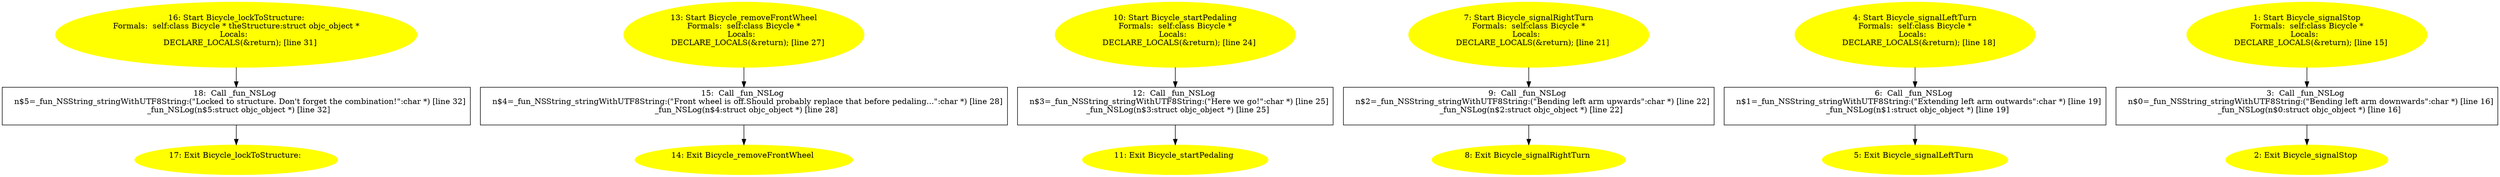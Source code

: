 /* @generated */
digraph iCFG {
18 [label="18:  Call _fun_NSLog \n   n$5=_fun_NSString_stringWithUTF8String:(\"Locked to structure. Don't forget the combination!\":char *) [line 32]\n  _fun_NSLog(n$5:struct objc_object *) [line 32]\n " shape="box"]
	

	 18 -> 17 ;
17 [label="17: Exit Bicycle_lockToStructure: \n  " color=yellow style=filled]
	

16 [label="16: Start Bicycle_lockToStructure:\nFormals:  self:class Bicycle * theStructure:struct objc_object *\nLocals:  \n   DECLARE_LOCALS(&return); [line 31]\n " color=yellow style=filled]
	

	 16 -> 18 ;
15 [label="15:  Call _fun_NSLog \n   n$4=_fun_NSString_stringWithUTF8String:(\"Front wheel is off.Should probably replace that before pedaling...\":char *) [line 28]\n  _fun_NSLog(n$4:struct objc_object *) [line 28]\n " shape="box"]
	

	 15 -> 14 ;
14 [label="14: Exit Bicycle_removeFrontWheel \n  " color=yellow style=filled]
	

13 [label="13: Start Bicycle_removeFrontWheel\nFormals:  self:class Bicycle *\nLocals:  \n   DECLARE_LOCALS(&return); [line 27]\n " color=yellow style=filled]
	

	 13 -> 15 ;
12 [label="12:  Call _fun_NSLog \n   n$3=_fun_NSString_stringWithUTF8String:(\"Here we go!\":char *) [line 25]\n  _fun_NSLog(n$3:struct objc_object *) [line 25]\n " shape="box"]
	

	 12 -> 11 ;
11 [label="11: Exit Bicycle_startPedaling \n  " color=yellow style=filled]
	

10 [label="10: Start Bicycle_startPedaling\nFormals:  self:class Bicycle *\nLocals:  \n   DECLARE_LOCALS(&return); [line 24]\n " color=yellow style=filled]
	

	 10 -> 12 ;
9 [label="9:  Call _fun_NSLog \n   n$2=_fun_NSString_stringWithUTF8String:(\"Bending left arm upwards\":char *) [line 22]\n  _fun_NSLog(n$2:struct objc_object *) [line 22]\n " shape="box"]
	

	 9 -> 8 ;
8 [label="8: Exit Bicycle_signalRightTurn \n  " color=yellow style=filled]
	

7 [label="7: Start Bicycle_signalRightTurn\nFormals:  self:class Bicycle *\nLocals:  \n   DECLARE_LOCALS(&return); [line 21]\n " color=yellow style=filled]
	

	 7 -> 9 ;
6 [label="6:  Call _fun_NSLog \n   n$1=_fun_NSString_stringWithUTF8String:(\"Extending left arm outwards\":char *) [line 19]\n  _fun_NSLog(n$1:struct objc_object *) [line 19]\n " shape="box"]
	

	 6 -> 5 ;
5 [label="5: Exit Bicycle_signalLeftTurn \n  " color=yellow style=filled]
	

4 [label="4: Start Bicycle_signalLeftTurn\nFormals:  self:class Bicycle *\nLocals:  \n   DECLARE_LOCALS(&return); [line 18]\n " color=yellow style=filled]
	

	 4 -> 6 ;
3 [label="3:  Call _fun_NSLog \n   n$0=_fun_NSString_stringWithUTF8String:(\"Bending left arm downwards\":char *) [line 16]\n  _fun_NSLog(n$0:struct objc_object *) [line 16]\n " shape="box"]
	

	 3 -> 2 ;
2 [label="2: Exit Bicycle_signalStop \n  " color=yellow style=filled]
	

1 [label="1: Start Bicycle_signalStop\nFormals:  self:class Bicycle *\nLocals:  \n   DECLARE_LOCALS(&return); [line 15]\n " color=yellow style=filled]
	

	 1 -> 3 ;
}
